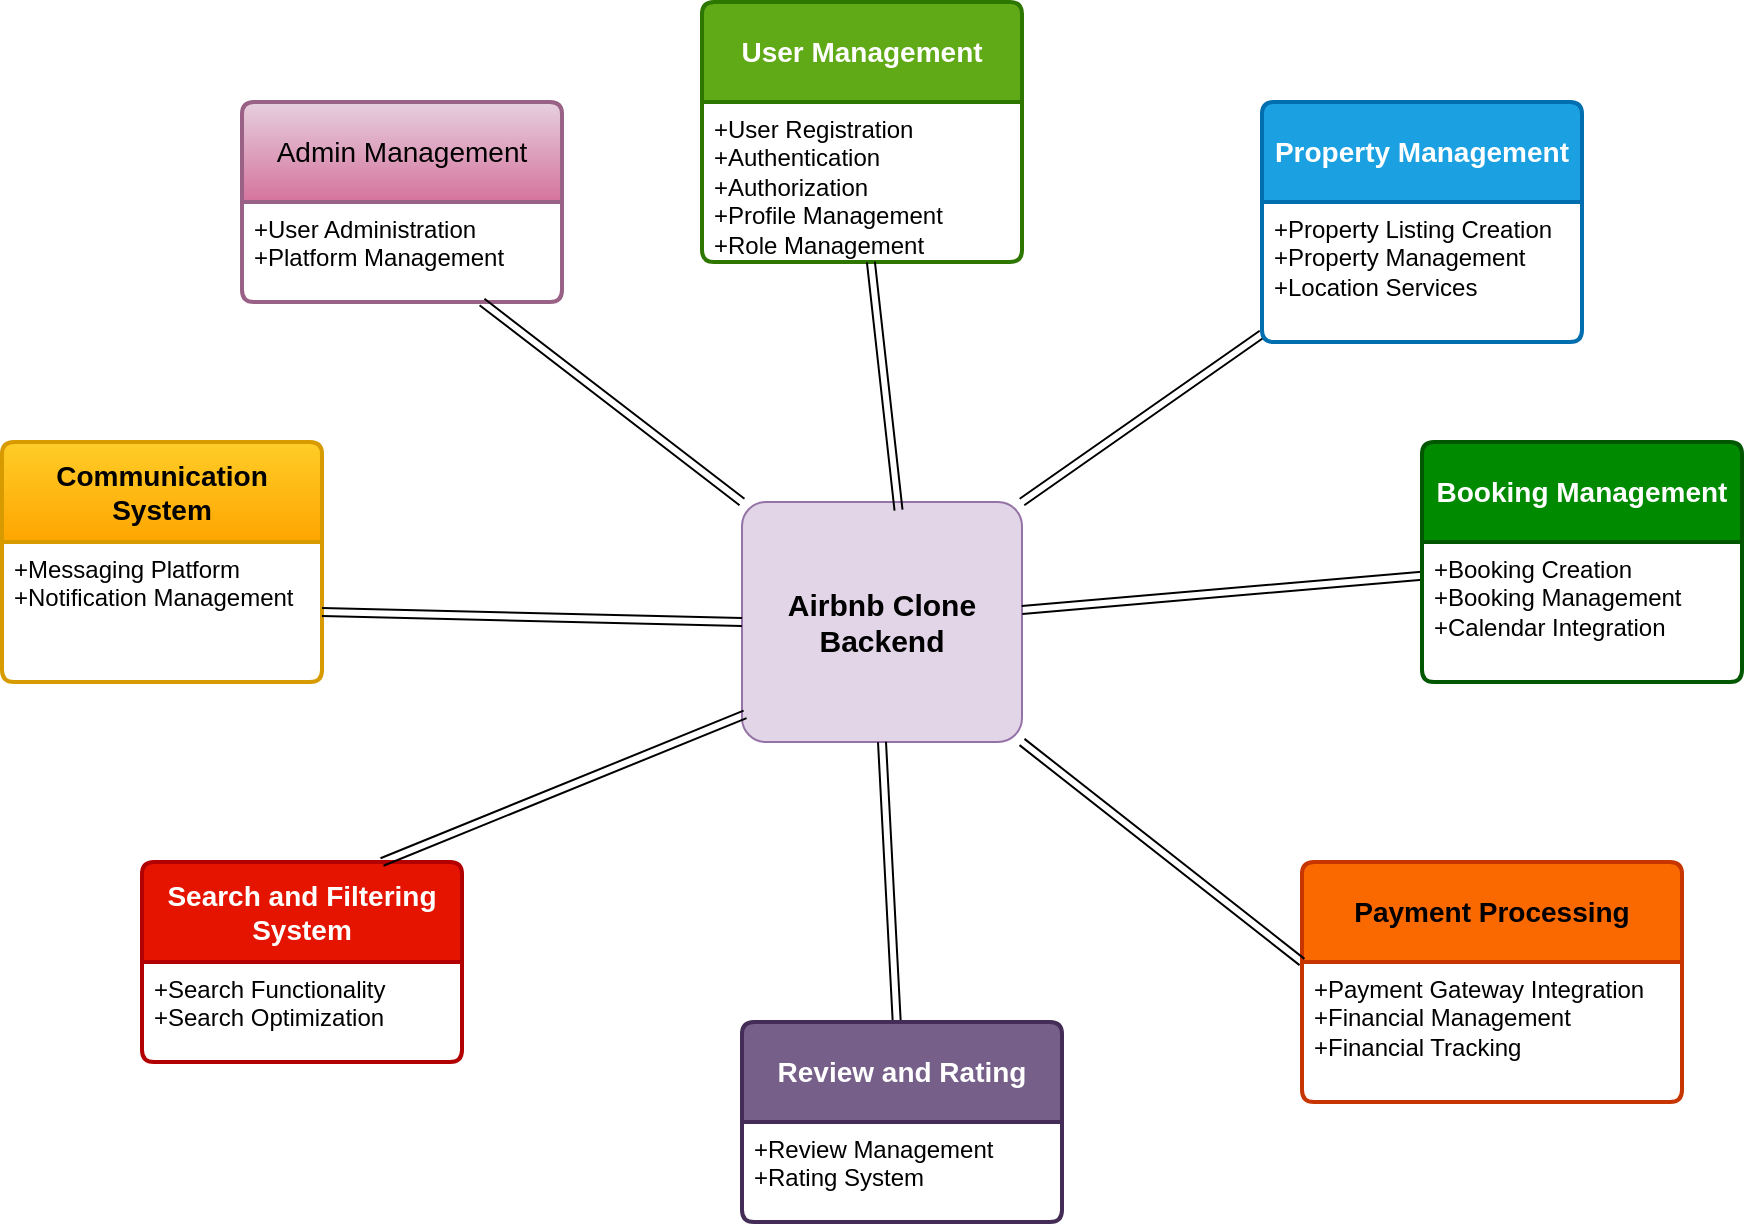 <mxfile version="28.1.2">
  <diagram name="Page-1" id="cbl7YRNlGnvLN5kAvx_t">
    <mxGraphModel dx="1874" dy="544" grid="1" gridSize="10" guides="1" tooltips="1" connect="1" arrows="1" fold="1" page="1" pageScale="1" pageWidth="850" pageHeight="1100" math="0" shadow="0">
      <root>
        <mxCell id="0" />
        <mxCell id="1" parent="0" />
        <mxCell id="3ym9XBCRjFFnZ731LeBo-1" value="Admin Management" style="swimlane;childLayout=stackLayout;horizontal=1;startSize=50;horizontalStack=0;rounded=1;fontSize=14;fontStyle=0;strokeWidth=2;resizeParent=0;resizeLast=1;shadow=0;dashed=0;align=center;arcSize=4;whiteSpace=wrap;html=1;fillColor=#e6d0de;gradientColor=#d5739d;strokeColor=#996185;" vertex="1" parent="1">
          <mxGeometry x="60" y="90" width="160" height="100" as="geometry" />
        </mxCell>
        <mxCell id="3ym9XBCRjFFnZ731LeBo-2" value="+User Administration&lt;br&gt;+Platform Management&lt;div&gt;&lt;br/&gt;&lt;/div&gt;" style="align=left;strokeColor=none;fillColor=none;spacingLeft=4;spacingRight=4;fontSize=12;verticalAlign=top;resizable=0;rotatable=0;part=1;html=1;whiteSpace=wrap;" vertex="1" parent="3ym9XBCRjFFnZ731LeBo-1">
          <mxGeometry y="50" width="160" height="50" as="geometry" />
        </mxCell>
        <mxCell id="3ym9XBCRjFFnZ731LeBo-3" value="&lt;font style=&quot;font-size: 15px;&quot;&gt;&lt;b&gt;Airbnb Clone Backend&lt;/b&gt;&lt;/font&gt;" style="rounded=1;arcSize=10;whiteSpace=wrap;html=1;align=center;fillColor=#e1d5e7;strokeColor=#9673a6;" vertex="1" parent="1">
          <mxGeometry x="310" y="290" width="140" height="120" as="geometry" />
        </mxCell>
        <mxCell id="3ym9XBCRjFFnZ731LeBo-4" value="&lt;b&gt;User Management&lt;/b&gt;" style="swimlane;childLayout=stackLayout;horizontal=1;startSize=50;horizontalStack=0;rounded=1;fontSize=14;fontStyle=0;strokeWidth=2;resizeParent=0;resizeLast=1;shadow=0;dashed=0;align=center;arcSize=4;whiteSpace=wrap;html=1;fillColor=#60a917;fontColor=#ffffff;strokeColor=#2D7600;" vertex="1" parent="1">
          <mxGeometry x="290" y="40" width="160" height="130" as="geometry" />
        </mxCell>
        <mxCell id="3ym9XBCRjFFnZ731LeBo-5" value="+User Registration&lt;div&gt;+Authentication&amp;nbsp; +Authorization&lt;/div&gt;&lt;div&gt;+Profile Management&lt;/div&gt;&lt;div&gt;+Role Management&lt;/div&gt;" style="align=left;strokeColor=none;fillColor=none;spacingLeft=4;spacingRight=4;fontSize=12;verticalAlign=top;resizable=0;rotatable=0;part=1;html=1;whiteSpace=wrap;" vertex="1" parent="3ym9XBCRjFFnZ731LeBo-4">
          <mxGeometry y="50" width="160" height="80" as="geometry" />
        </mxCell>
        <mxCell id="3ym9XBCRjFFnZ731LeBo-6" value="&lt;b&gt;Search and Filtering System&lt;/b&gt;" style="swimlane;childLayout=stackLayout;horizontal=1;startSize=50;horizontalStack=0;rounded=1;fontSize=14;fontStyle=0;strokeWidth=2;resizeParent=0;resizeLast=1;shadow=0;dashed=0;align=center;arcSize=4;whiteSpace=wrap;html=1;fillColor=#e51400;fontColor=#ffffff;strokeColor=#B20000;" vertex="1" parent="1">
          <mxGeometry x="10" y="470" width="160" height="100" as="geometry" />
        </mxCell>
        <mxCell id="3ym9XBCRjFFnZ731LeBo-7" value="+Search Functionality&lt;br&gt;+Search Optimization" style="align=left;strokeColor=none;fillColor=none;spacingLeft=4;spacingRight=4;fontSize=12;verticalAlign=top;resizable=0;rotatable=0;part=1;html=1;whiteSpace=wrap;" vertex="1" parent="3ym9XBCRjFFnZ731LeBo-6">
          <mxGeometry y="50" width="160" height="50" as="geometry" />
        </mxCell>
        <mxCell id="3ym9XBCRjFFnZ731LeBo-23" style="rounded=0;orthogonalLoop=1;jettySize=auto;html=1;entryX=1;entryY=0;entryDx=0;entryDy=0;shape=link;" edge="1" parent="1" source="3ym9XBCRjFFnZ731LeBo-8" target="3ym9XBCRjFFnZ731LeBo-3">
          <mxGeometry relative="1" as="geometry" />
        </mxCell>
        <mxCell id="3ym9XBCRjFFnZ731LeBo-8" value="&lt;b&gt;Property Management&lt;/b&gt;" style="swimlane;childLayout=stackLayout;horizontal=1;startSize=50;horizontalStack=0;rounded=1;fontSize=14;fontStyle=0;strokeWidth=2;resizeParent=0;resizeLast=1;shadow=0;dashed=0;align=center;arcSize=4;whiteSpace=wrap;html=1;fillColor=#1ba1e2;fontColor=#ffffff;strokeColor=#006EAF;" vertex="1" parent="1">
          <mxGeometry x="570" y="90" width="160" height="120" as="geometry" />
        </mxCell>
        <mxCell id="3ym9XBCRjFFnZ731LeBo-9" value="+Property Listing Creation&lt;br&gt;+Property Management&lt;br&gt;+Location Services" style="align=left;strokeColor=none;fillColor=none;spacingLeft=4;spacingRight=4;fontSize=12;verticalAlign=top;resizable=0;rotatable=0;part=1;html=1;whiteSpace=wrap;" vertex="1" parent="3ym9XBCRjFFnZ731LeBo-8">
          <mxGeometry y="50" width="160" height="70" as="geometry" />
        </mxCell>
        <mxCell id="3ym9XBCRjFFnZ731LeBo-24" style="rounded=0;orthogonalLoop=1;jettySize=auto;html=1;shape=link;" edge="1" parent="1" source="3ym9XBCRjFFnZ731LeBo-10" target="3ym9XBCRjFFnZ731LeBo-3">
          <mxGeometry relative="1" as="geometry" />
        </mxCell>
        <mxCell id="3ym9XBCRjFFnZ731LeBo-10" value="&lt;b&gt;Booking Management&lt;/b&gt;" style="swimlane;childLayout=stackLayout;horizontal=1;startSize=50;horizontalStack=0;rounded=1;fontSize=14;fontStyle=0;strokeWidth=2;resizeParent=0;resizeLast=1;shadow=0;dashed=0;align=center;arcSize=4;whiteSpace=wrap;html=1;fillColor=light-dark(#008a00, #ee5867);fontColor=#ffffff;strokeColor=#005700;" vertex="1" parent="1">
          <mxGeometry x="650" y="260" width="160" height="120" as="geometry" />
        </mxCell>
        <mxCell id="3ym9XBCRjFFnZ731LeBo-11" value="+Booking Creation&lt;br&gt;+Booking Management&lt;br&gt;+Calendar Integration" style="align=left;strokeColor=none;fillColor=none;spacingLeft=4;spacingRight=4;fontSize=12;verticalAlign=top;resizable=0;rotatable=0;part=1;html=1;whiteSpace=wrap;" vertex="1" parent="3ym9XBCRjFFnZ731LeBo-10">
          <mxGeometry y="50" width="160" height="70" as="geometry" />
        </mxCell>
        <mxCell id="3ym9XBCRjFFnZ731LeBo-12" value="&lt;b&gt;Communication System&lt;/b&gt;" style="swimlane;childLayout=stackLayout;horizontal=1;startSize=50;horizontalStack=0;rounded=1;fontSize=14;fontStyle=0;strokeWidth=2;resizeParent=0;resizeLast=1;shadow=0;dashed=0;align=center;arcSize=4;whiteSpace=wrap;html=1;fillColor=#ffcd28;gradientColor=#ffa500;strokeColor=#d79b00;" vertex="1" parent="1">
          <mxGeometry x="-60" y="260" width="160" height="120" as="geometry" />
        </mxCell>
        <mxCell id="3ym9XBCRjFFnZ731LeBo-13" value="+Messaging Platform&lt;br&gt;+Notification Management&lt;div&gt;&lt;br/&gt;&lt;/div&gt;" style="align=left;strokeColor=none;fillColor=none;spacingLeft=4;spacingRight=4;fontSize=12;verticalAlign=top;resizable=0;rotatable=0;part=1;html=1;whiteSpace=wrap;" vertex="1" parent="3ym9XBCRjFFnZ731LeBo-12">
          <mxGeometry y="50" width="160" height="70" as="geometry" />
        </mxCell>
        <mxCell id="3ym9XBCRjFFnZ731LeBo-14" value="&lt;b&gt;Payment Processing&lt;/b&gt;" style="swimlane;childLayout=stackLayout;horizontal=1;startSize=50;horizontalStack=0;rounded=1;fontSize=14;fontStyle=0;strokeWidth=2;resizeParent=0;resizeLast=1;shadow=0;dashed=0;align=center;arcSize=4;whiteSpace=wrap;html=1;fillColor=#fa6800;fontColor=#000000;strokeColor=#C73500;" vertex="1" parent="1">
          <mxGeometry x="590" y="470" width="190" height="120" as="geometry" />
        </mxCell>
        <mxCell id="3ym9XBCRjFFnZ731LeBo-15" value="+Payment Gateway Integration&lt;br&gt;+Financial Management&lt;br&gt;+Financial Tracking" style="align=left;strokeColor=none;fillColor=none;spacingLeft=4;spacingRight=4;fontSize=12;verticalAlign=top;resizable=0;rotatable=0;part=1;html=1;whiteSpace=wrap;" vertex="1" parent="3ym9XBCRjFFnZ731LeBo-14">
          <mxGeometry y="50" width="190" height="70" as="geometry" />
        </mxCell>
        <mxCell id="3ym9XBCRjFFnZ731LeBo-26" style="rounded=0;orthogonalLoop=1;jettySize=auto;html=1;entryX=0.5;entryY=1;entryDx=0;entryDy=0;shape=link;" edge="1" parent="1" source="3ym9XBCRjFFnZ731LeBo-16" target="3ym9XBCRjFFnZ731LeBo-3">
          <mxGeometry relative="1" as="geometry" />
        </mxCell>
        <mxCell id="3ym9XBCRjFFnZ731LeBo-16" value="&lt;b&gt;Review and Rating&lt;/b&gt;" style="swimlane;childLayout=stackLayout;horizontal=1;startSize=50;horizontalStack=0;rounded=1;fontSize=14;fontStyle=0;strokeWidth=2;resizeParent=0;resizeLast=1;shadow=0;dashed=0;align=center;arcSize=4;whiteSpace=wrap;html=1;fillColor=#76608a;fontColor=#ffffff;strokeColor=#432D57;" vertex="1" parent="1">
          <mxGeometry x="310" y="550" width="160" height="100" as="geometry" />
        </mxCell>
        <mxCell id="3ym9XBCRjFFnZ731LeBo-17" value="+Review Management&lt;br&gt;+Rating System" style="align=left;strokeColor=none;fillColor=none;spacingLeft=4;spacingRight=4;fontSize=12;verticalAlign=top;resizable=0;rotatable=0;part=1;html=1;whiteSpace=wrap;" vertex="1" parent="3ym9XBCRjFFnZ731LeBo-16">
          <mxGeometry y="50" width="160" height="50" as="geometry" />
        </mxCell>
        <mxCell id="3ym9XBCRjFFnZ731LeBo-22" style="rounded=0;orthogonalLoop=1;jettySize=auto;html=1;entryX=0.559;entryY=0.034;entryDx=0;entryDy=0;entryPerimeter=0;shape=link;" edge="1" parent="1" source="3ym9XBCRjFFnZ731LeBo-5" target="3ym9XBCRjFFnZ731LeBo-3">
          <mxGeometry relative="1" as="geometry" />
        </mxCell>
        <mxCell id="3ym9XBCRjFFnZ731LeBo-25" style="rounded=0;orthogonalLoop=1;jettySize=auto;html=1;exitX=0;exitY=0;exitDx=0;exitDy=0;entryX=1;entryY=1;entryDx=0;entryDy=0;shape=link;" edge="1" parent="1" source="3ym9XBCRjFFnZ731LeBo-15" target="3ym9XBCRjFFnZ731LeBo-3">
          <mxGeometry relative="1" as="geometry" />
        </mxCell>
        <mxCell id="3ym9XBCRjFFnZ731LeBo-27" style="rounded=0;orthogonalLoop=1;jettySize=auto;html=1;exitX=0.75;exitY=0;exitDx=0;exitDy=0;entryX=0.011;entryY=0.885;entryDx=0;entryDy=0;entryPerimeter=0;shape=link;" edge="1" parent="1" source="3ym9XBCRjFFnZ731LeBo-6" target="3ym9XBCRjFFnZ731LeBo-3">
          <mxGeometry relative="1" as="geometry" />
        </mxCell>
        <mxCell id="3ym9XBCRjFFnZ731LeBo-28" style="rounded=0;orthogonalLoop=1;jettySize=auto;html=1;exitX=1;exitY=0.5;exitDx=0;exitDy=0;entryX=0;entryY=0.5;entryDx=0;entryDy=0;shape=link;" edge="1" parent="1" source="3ym9XBCRjFFnZ731LeBo-13" target="3ym9XBCRjFFnZ731LeBo-3">
          <mxGeometry relative="1" as="geometry" />
        </mxCell>
        <mxCell id="3ym9XBCRjFFnZ731LeBo-29" style="rounded=0;orthogonalLoop=1;jettySize=auto;html=1;exitX=0.75;exitY=1;exitDx=0;exitDy=0;entryX=0;entryY=0;entryDx=0;entryDy=0;shape=link;" edge="1" parent="1" source="3ym9XBCRjFFnZ731LeBo-2" target="3ym9XBCRjFFnZ731LeBo-3">
          <mxGeometry relative="1" as="geometry" />
        </mxCell>
      </root>
    </mxGraphModel>
  </diagram>
</mxfile>
